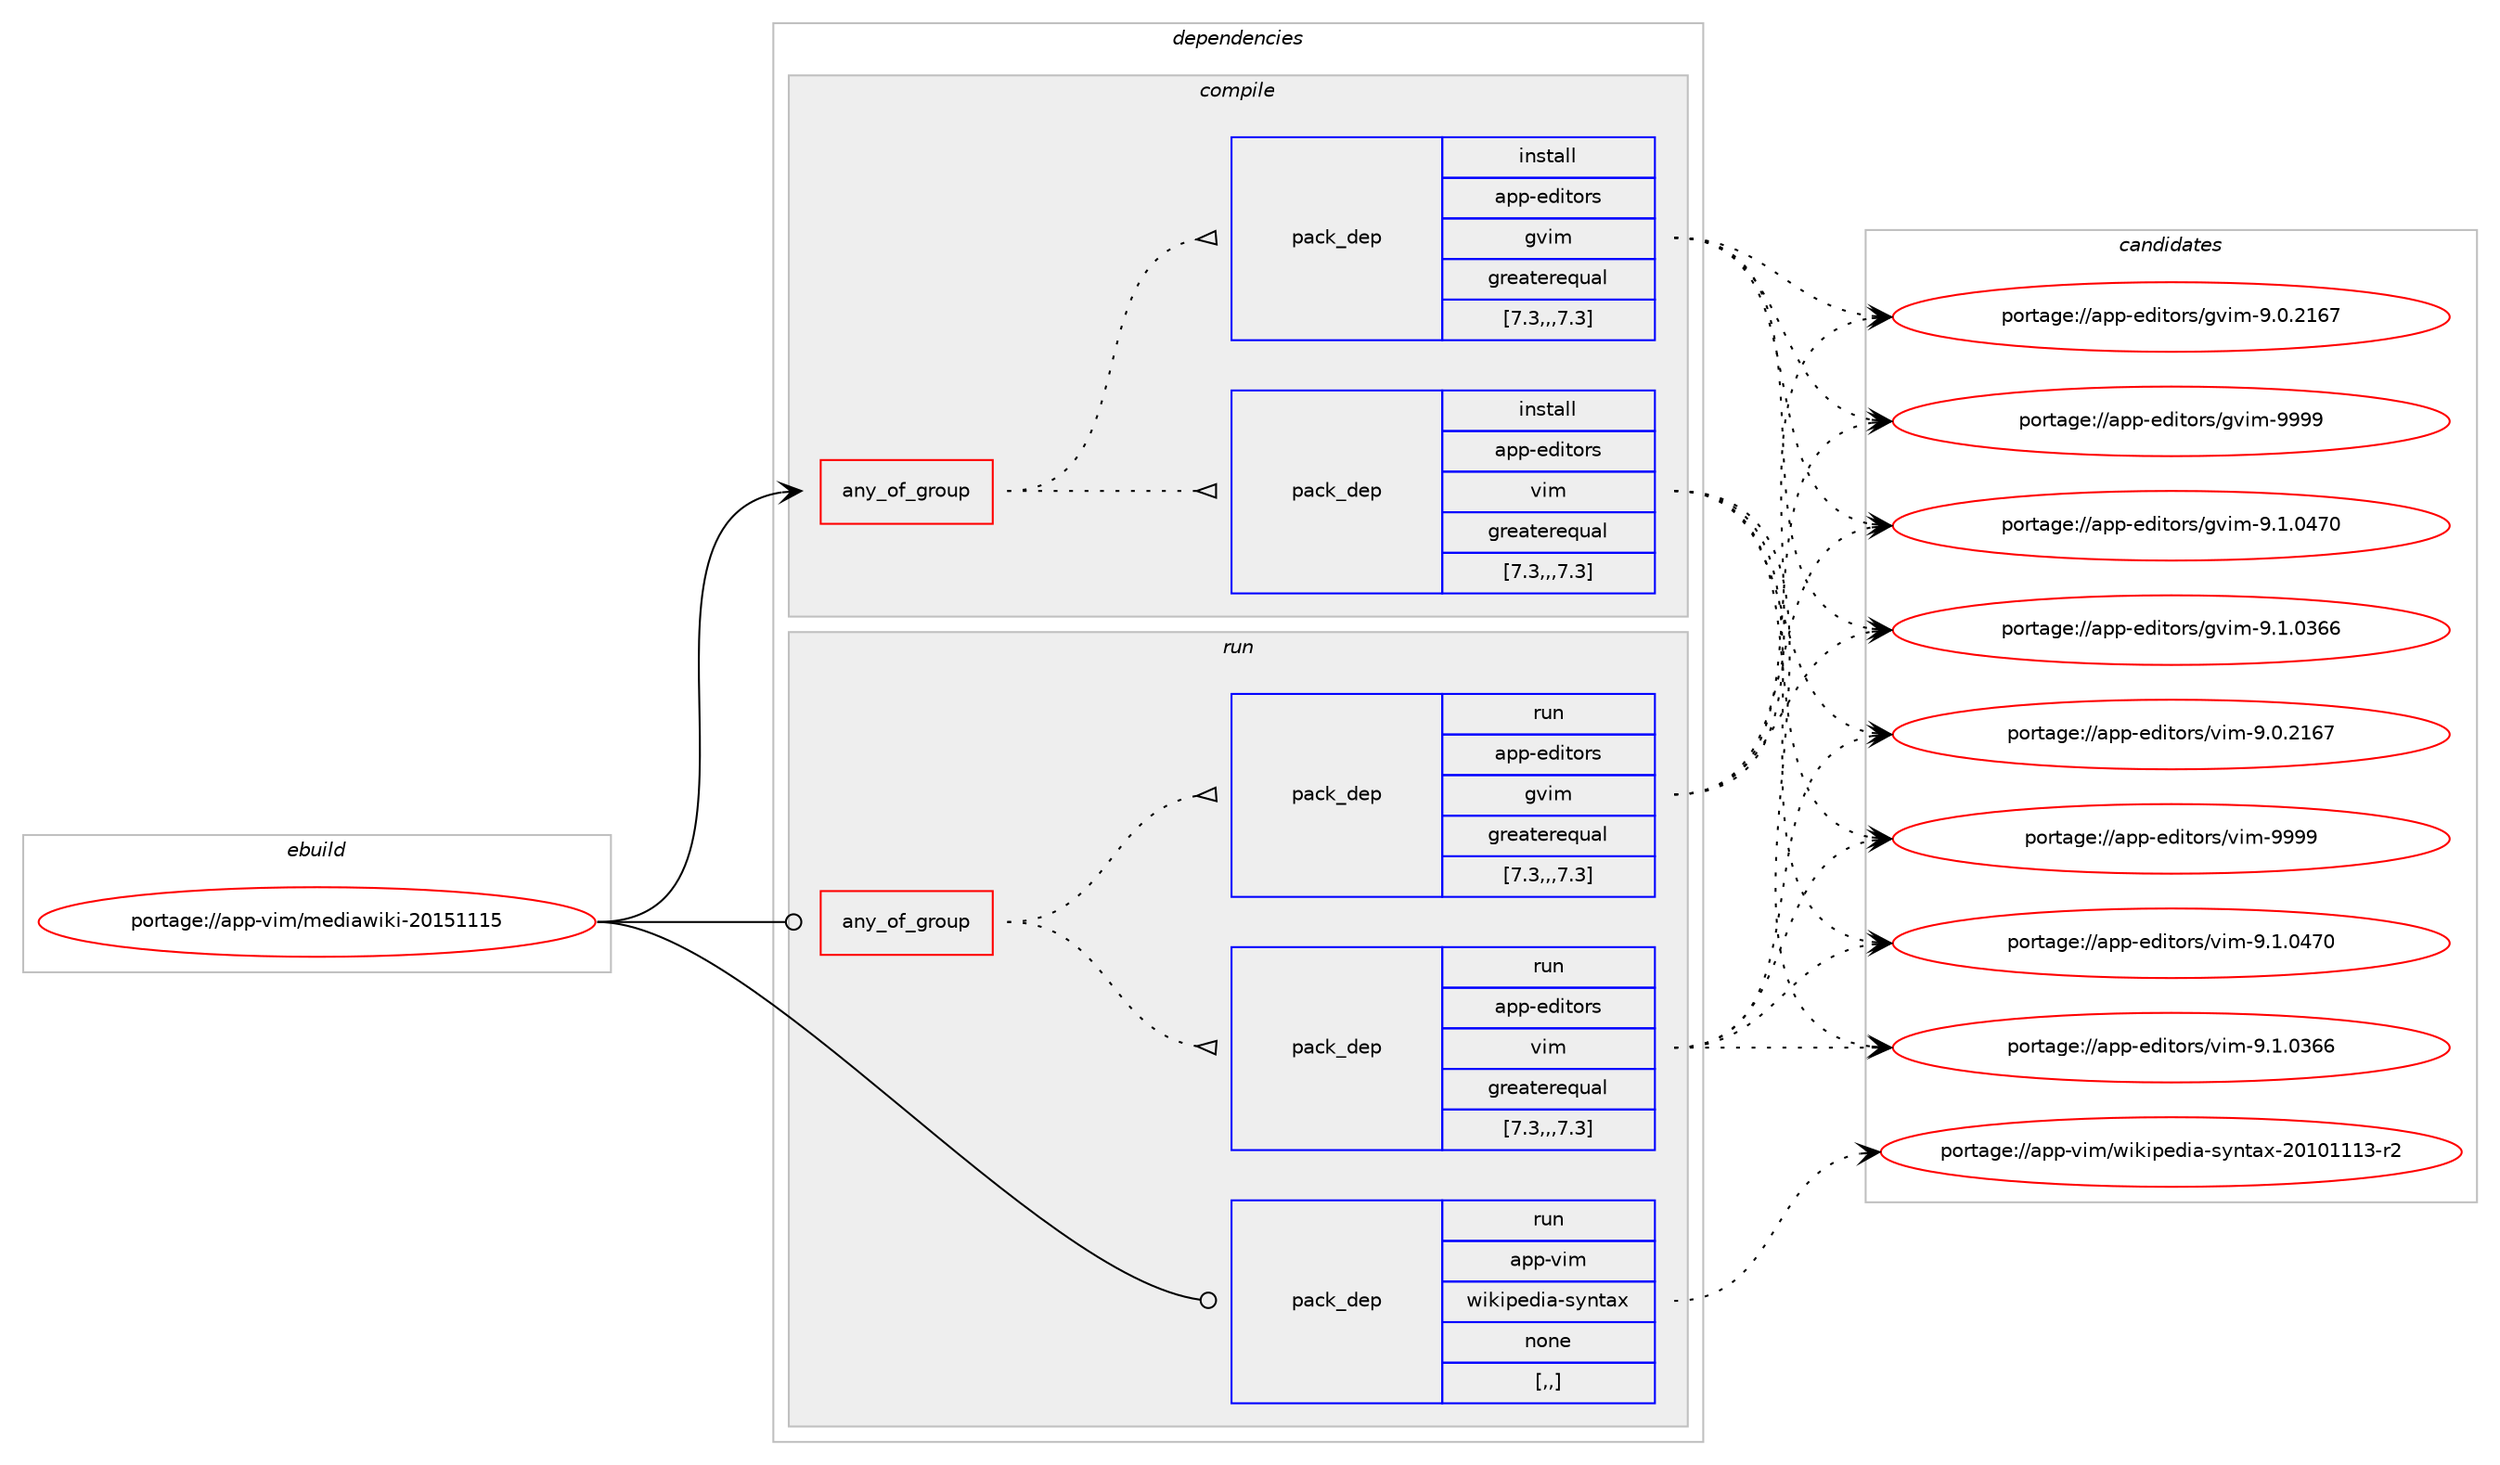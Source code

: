 digraph prolog {

# *************
# Graph options
# *************

newrank=true;
concentrate=true;
compound=true;
graph [rankdir=LR,fontname=Helvetica,fontsize=10,ranksep=1.5];#, ranksep=2.5, nodesep=0.2];
edge  [arrowhead=vee];
node  [fontname=Helvetica,fontsize=10];

# **********
# The ebuild
# **********

subgraph cluster_leftcol {
color=gray;
label=<<i>ebuild</i>>;
id [label="portage://app-vim/mediawiki-20151115", color=red, width=4, href="../app-vim/mediawiki-20151115.svg"];
}

# ****************
# The dependencies
# ****************

subgraph cluster_midcol {
color=gray;
label=<<i>dependencies</i>>;
subgraph cluster_compile {
fillcolor="#eeeeee";
style=filled;
label=<<i>compile</i>>;
subgraph any646 {
dependency62180 [label=<<TABLE BORDER="0" CELLBORDER="1" CELLSPACING="0" CELLPADDING="4"><TR><TD CELLPADDING="10">any_of_group</TD></TR></TABLE>>, shape=none, color=red];subgraph pack45019 {
dependency62181 [label=<<TABLE BORDER="0" CELLBORDER="1" CELLSPACING="0" CELLPADDING="4" WIDTH="220"><TR><TD ROWSPAN="6" CELLPADDING="30">pack_dep</TD></TR><TR><TD WIDTH="110">install</TD></TR><TR><TD>app-editors</TD></TR><TR><TD>vim</TD></TR><TR><TD>greaterequal</TD></TR><TR><TD>[7.3,,,7.3]</TD></TR></TABLE>>, shape=none, color=blue];
}
dependency62180:e -> dependency62181:w [weight=20,style="dotted",arrowhead="oinv"];
subgraph pack45020 {
dependency62182 [label=<<TABLE BORDER="0" CELLBORDER="1" CELLSPACING="0" CELLPADDING="4" WIDTH="220"><TR><TD ROWSPAN="6" CELLPADDING="30">pack_dep</TD></TR><TR><TD WIDTH="110">install</TD></TR><TR><TD>app-editors</TD></TR><TR><TD>gvim</TD></TR><TR><TD>greaterequal</TD></TR><TR><TD>[7.3,,,7.3]</TD></TR></TABLE>>, shape=none, color=blue];
}
dependency62180:e -> dependency62182:w [weight=20,style="dotted",arrowhead="oinv"];
}
id:e -> dependency62180:w [weight=20,style="solid",arrowhead="vee"];
}
subgraph cluster_compileandrun {
fillcolor="#eeeeee";
style=filled;
label=<<i>compile and run</i>>;
}
subgraph cluster_run {
fillcolor="#eeeeee";
style=filled;
label=<<i>run</i>>;
subgraph any647 {
dependency62183 [label=<<TABLE BORDER="0" CELLBORDER="1" CELLSPACING="0" CELLPADDING="4"><TR><TD CELLPADDING="10">any_of_group</TD></TR></TABLE>>, shape=none, color=red];subgraph pack45021 {
dependency62184 [label=<<TABLE BORDER="0" CELLBORDER="1" CELLSPACING="0" CELLPADDING="4" WIDTH="220"><TR><TD ROWSPAN="6" CELLPADDING="30">pack_dep</TD></TR><TR><TD WIDTH="110">run</TD></TR><TR><TD>app-editors</TD></TR><TR><TD>vim</TD></TR><TR><TD>greaterequal</TD></TR><TR><TD>[7.3,,,7.3]</TD></TR></TABLE>>, shape=none, color=blue];
}
dependency62183:e -> dependency62184:w [weight=20,style="dotted",arrowhead="oinv"];
subgraph pack45022 {
dependency62185 [label=<<TABLE BORDER="0" CELLBORDER="1" CELLSPACING="0" CELLPADDING="4" WIDTH="220"><TR><TD ROWSPAN="6" CELLPADDING="30">pack_dep</TD></TR><TR><TD WIDTH="110">run</TD></TR><TR><TD>app-editors</TD></TR><TR><TD>gvim</TD></TR><TR><TD>greaterequal</TD></TR><TR><TD>[7.3,,,7.3]</TD></TR></TABLE>>, shape=none, color=blue];
}
dependency62183:e -> dependency62185:w [weight=20,style="dotted",arrowhead="oinv"];
}
id:e -> dependency62183:w [weight=20,style="solid",arrowhead="odot"];
subgraph pack45023 {
dependency62186 [label=<<TABLE BORDER="0" CELLBORDER="1" CELLSPACING="0" CELLPADDING="4" WIDTH="220"><TR><TD ROWSPAN="6" CELLPADDING="30">pack_dep</TD></TR><TR><TD WIDTH="110">run</TD></TR><TR><TD>app-vim</TD></TR><TR><TD>wikipedia-syntax</TD></TR><TR><TD>none</TD></TR><TR><TD>[,,]</TD></TR></TABLE>>, shape=none, color=blue];
}
id:e -> dependency62186:w [weight=20,style="solid",arrowhead="odot"];
}
}

# **************
# The candidates
# **************

subgraph cluster_choices {
rank=same;
color=gray;
label=<<i>candidates</i>>;

subgraph choice45019 {
color=black;
nodesep=1;
choice9711211245101100105116111114115471181051094557575757 [label="portage://app-editors/vim-9999", color=red, width=4,href="../app-editors/vim-9999.svg"];
choice971121124510110010511611111411547118105109455746494648525548 [label="portage://app-editors/vim-9.1.0470", color=red, width=4,href="../app-editors/vim-9.1.0470.svg"];
choice971121124510110010511611111411547118105109455746494648515454 [label="portage://app-editors/vim-9.1.0366", color=red, width=4,href="../app-editors/vim-9.1.0366.svg"];
choice971121124510110010511611111411547118105109455746484650495455 [label="portage://app-editors/vim-9.0.2167", color=red, width=4,href="../app-editors/vim-9.0.2167.svg"];
dependency62181:e -> choice9711211245101100105116111114115471181051094557575757:w [style=dotted,weight="100"];
dependency62181:e -> choice971121124510110010511611111411547118105109455746494648525548:w [style=dotted,weight="100"];
dependency62181:e -> choice971121124510110010511611111411547118105109455746494648515454:w [style=dotted,weight="100"];
dependency62181:e -> choice971121124510110010511611111411547118105109455746484650495455:w [style=dotted,weight="100"];
}
subgraph choice45020 {
color=black;
nodesep=1;
choice9711211245101100105116111114115471031181051094557575757 [label="portage://app-editors/gvim-9999", color=red, width=4,href="../app-editors/gvim-9999.svg"];
choice971121124510110010511611111411547103118105109455746494648525548 [label="portage://app-editors/gvim-9.1.0470", color=red, width=4,href="../app-editors/gvim-9.1.0470.svg"];
choice971121124510110010511611111411547103118105109455746494648515454 [label="portage://app-editors/gvim-9.1.0366", color=red, width=4,href="../app-editors/gvim-9.1.0366.svg"];
choice971121124510110010511611111411547103118105109455746484650495455 [label="portage://app-editors/gvim-9.0.2167", color=red, width=4,href="../app-editors/gvim-9.0.2167.svg"];
dependency62182:e -> choice9711211245101100105116111114115471031181051094557575757:w [style=dotted,weight="100"];
dependency62182:e -> choice971121124510110010511611111411547103118105109455746494648525548:w [style=dotted,weight="100"];
dependency62182:e -> choice971121124510110010511611111411547103118105109455746494648515454:w [style=dotted,weight="100"];
dependency62182:e -> choice971121124510110010511611111411547103118105109455746484650495455:w [style=dotted,weight="100"];
}
subgraph choice45021 {
color=black;
nodesep=1;
choice9711211245101100105116111114115471181051094557575757 [label="portage://app-editors/vim-9999", color=red, width=4,href="../app-editors/vim-9999.svg"];
choice971121124510110010511611111411547118105109455746494648525548 [label="portage://app-editors/vim-9.1.0470", color=red, width=4,href="../app-editors/vim-9.1.0470.svg"];
choice971121124510110010511611111411547118105109455746494648515454 [label="portage://app-editors/vim-9.1.0366", color=red, width=4,href="../app-editors/vim-9.1.0366.svg"];
choice971121124510110010511611111411547118105109455746484650495455 [label="portage://app-editors/vim-9.0.2167", color=red, width=4,href="../app-editors/vim-9.0.2167.svg"];
dependency62184:e -> choice9711211245101100105116111114115471181051094557575757:w [style=dotted,weight="100"];
dependency62184:e -> choice971121124510110010511611111411547118105109455746494648525548:w [style=dotted,weight="100"];
dependency62184:e -> choice971121124510110010511611111411547118105109455746494648515454:w [style=dotted,weight="100"];
dependency62184:e -> choice971121124510110010511611111411547118105109455746484650495455:w [style=dotted,weight="100"];
}
subgraph choice45022 {
color=black;
nodesep=1;
choice9711211245101100105116111114115471031181051094557575757 [label="portage://app-editors/gvim-9999", color=red, width=4,href="../app-editors/gvim-9999.svg"];
choice971121124510110010511611111411547103118105109455746494648525548 [label="portage://app-editors/gvim-9.1.0470", color=red, width=4,href="../app-editors/gvim-9.1.0470.svg"];
choice971121124510110010511611111411547103118105109455746494648515454 [label="portage://app-editors/gvim-9.1.0366", color=red, width=4,href="../app-editors/gvim-9.1.0366.svg"];
choice971121124510110010511611111411547103118105109455746484650495455 [label="portage://app-editors/gvim-9.0.2167", color=red, width=4,href="../app-editors/gvim-9.0.2167.svg"];
dependency62185:e -> choice9711211245101100105116111114115471031181051094557575757:w [style=dotted,weight="100"];
dependency62185:e -> choice971121124510110010511611111411547103118105109455746494648525548:w [style=dotted,weight="100"];
dependency62185:e -> choice971121124510110010511611111411547103118105109455746494648515454:w [style=dotted,weight="100"];
dependency62185:e -> choice971121124510110010511611111411547103118105109455746484650495455:w [style=dotted,weight="100"];
}
subgraph choice45023 {
color=black;
nodesep=1;
choice9711211245118105109471191051071051121011001059745115121110116971204550484948494949514511450 [label="portage://app-vim/wikipedia-syntax-20101113-r2", color=red, width=4,href="../app-vim/wikipedia-syntax-20101113-r2.svg"];
dependency62186:e -> choice9711211245118105109471191051071051121011001059745115121110116971204550484948494949514511450:w [style=dotted,weight="100"];
}
}

}
